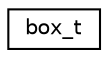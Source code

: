 digraph "圖形化之類別階層"
{
 // LATEX_PDF_SIZE
  edge [fontname="Helvetica",fontsize="10",labelfontname="Helvetica",labelfontsize="10"];
  node [fontname="Helvetica",fontsize="10",shape=record];
  rankdir="LR";
  Node0 [label="box_t",height=0.2,width=0.4,color="black", fillcolor="white", style="filled",URL="$structbox__t.html",tooltip=" "];
}
